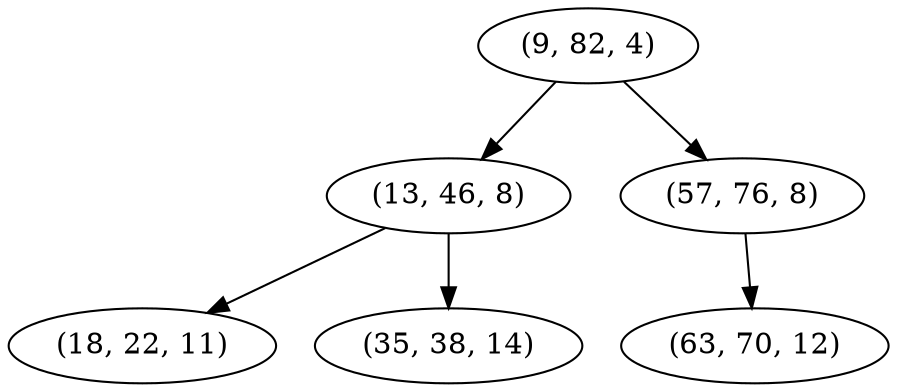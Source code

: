 digraph tree {
    "(9, 82, 4)";
    "(13, 46, 8)";
    "(18, 22, 11)";
    "(35, 38, 14)";
    "(57, 76, 8)";
    "(63, 70, 12)";
    "(9, 82, 4)" -> "(13, 46, 8)";
    "(9, 82, 4)" -> "(57, 76, 8)";
    "(13, 46, 8)" -> "(18, 22, 11)";
    "(13, 46, 8)" -> "(35, 38, 14)";
    "(57, 76, 8)" -> "(63, 70, 12)";
}
